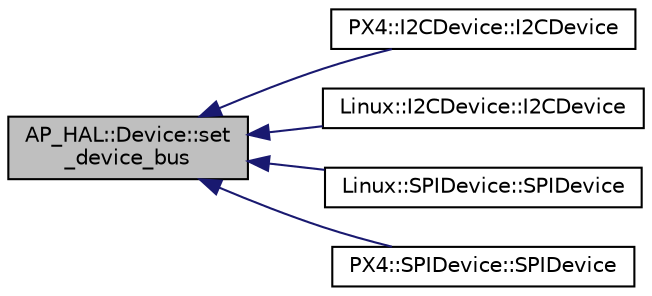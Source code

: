 digraph "AP_HAL::Device::set_device_bus"
{
 // INTERACTIVE_SVG=YES
  edge [fontname="Helvetica",fontsize="10",labelfontname="Helvetica",labelfontsize="10"];
  node [fontname="Helvetica",fontsize="10",shape=record];
  rankdir="LR";
  Node1 [label="AP_HAL::Device::set\l_device_bus",height=0.2,width=0.4,color="black", fillcolor="grey75", style="filled", fontcolor="black"];
  Node1 -> Node2 [dir="back",color="midnightblue",fontsize="10",style="solid",fontname="Helvetica"];
  Node2 [label="PX4::I2CDevice::I2CDevice",height=0.2,width=0.4,color="black", fillcolor="white", style="filled",URL="$classPX4_1_1I2CDevice.html#a30ce6c59846d2af77f5279a793240a88"];
  Node1 -> Node3 [dir="back",color="midnightblue",fontsize="10",style="solid",fontname="Helvetica"];
  Node3 [label="Linux::I2CDevice::I2CDevice",height=0.2,width=0.4,color="black", fillcolor="white", style="filled",URL="$classLinux_1_1I2CDevice.html#a43354ea1d2083050dd54ada3250791af"];
  Node1 -> Node4 [dir="back",color="midnightblue",fontsize="10",style="solid",fontname="Helvetica"];
  Node4 [label="Linux::SPIDevice::SPIDevice",height=0.2,width=0.4,color="black", fillcolor="white", style="filled",URL="$classLinux_1_1SPIDevice.html#acbdde2e0e470c7eb2794a6efe727b1db"];
  Node1 -> Node5 [dir="back",color="midnightblue",fontsize="10",style="solid",fontname="Helvetica"];
  Node5 [label="PX4::SPIDevice::SPIDevice",height=0.2,width=0.4,color="black", fillcolor="white", style="filled",URL="$classPX4_1_1SPIDevice.html#a5c8b69cfac2d2a46129307f92d4343bc"];
}

